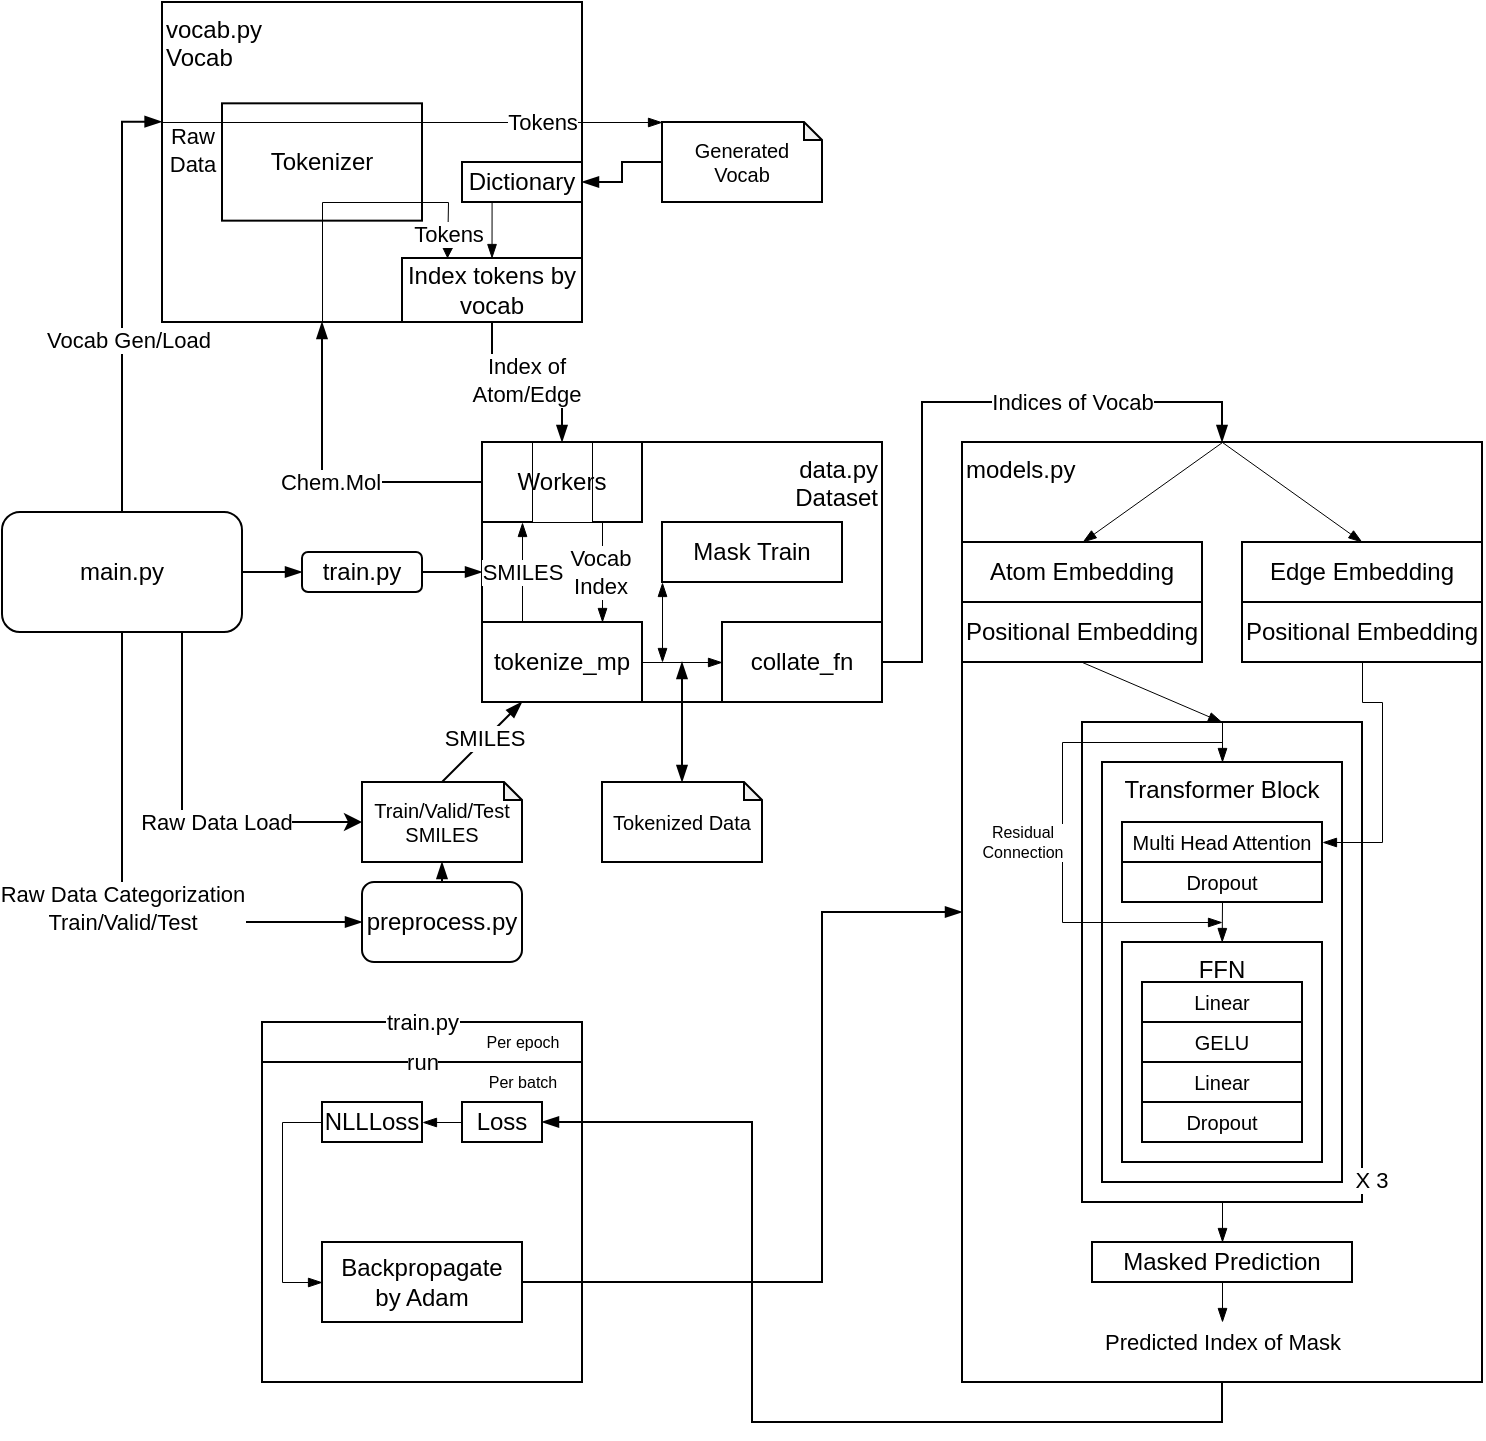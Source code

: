 <mxfile version="24.0.4" type="github">
  <diagram name="Page-1" id="P_324fa_6yjke-Muh9tB">
    <mxGraphModel dx="1114" dy="706" grid="1" gridSize="10" guides="1" tooltips="1" connect="1" arrows="1" fold="1" page="1" pageScale="1" pageWidth="850" pageHeight="1100" math="0" shadow="0">
      <root>
        <mxCell id="0" />
        <mxCell id="1" parent="0" />
        <mxCell id="LlWjDGCFj3o7en6xaWXe-5" value="models.py" style="rounded=0;whiteSpace=wrap;html=1;align=left;verticalAlign=top;horizontal=1;" parent="1" vertex="1">
          <mxGeometry x="600" y="300" width="260" height="470" as="geometry" />
        </mxCell>
        <mxCell id="F4dPGGiIWAzUhIJDrd0Z-89" value="" style="rounded=0;whiteSpace=wrap;html=1;verticalAlign=top;align=right;" vertex="1" parent="1">
          <mxGeometry x="660" y="440" width="140" height="240" as="geometry" />
        </mxCell>
        <mxCell id="F4dPGGiIWAzUhIJDrd0Z-91" value="Transformer Block" style="rounded=0;whiteSpace=wrap;html=1;verticalAlign=top;" vertex="1" parent="1">
          <mxGeometry x="670" y="460" width="120" height="210" as="geometry" />
        </mxCell>
        <mxCell id="F4dPGGiIWAzUhIJDrd0Z-64" style="edgeStyle=orthogonalEdgeStyle;rounded=0;orthogonalLoop=1;jettySize=auto;html=1;exitX=1;exitY=0.5;exitDx=0;exitDy=0;entryX=0;entryY=0.5;entryDx=0;entryDy=0;endArrow=blockThin;endFill=1;" edge="1" parent="1" source="LlWjDGCFj3o7en6xaWXe-3" target="LlWjDGCFj3o7en6xaWXe-7">
          <mxGeometry relative="1" as="geometry" />
        </mxCell>
        <mxCell id="LlWjDGCFj3o7en6xaWXe-3" value="main.py" style="rounded=1;whiteSpace=wrap;html=1;" parent="1" vertex="1">
          <mxGeometry x="120" y="335" width="120" height="60" as="geometry" />
        </mxCell>
        <mxCell id="F4dPGGiIWAzUhIJDrd0Z-77" style="rounded=0;orthogonalLoop=1;jettySize=auto;html=1;exitX=0.5;exitY=0;exitDx=0;exitDy=0;entryX=0.5;entryY=0;entryDx=0;entryDy=0;endArrow=blockThin;endFill=1;strokeWidth=0.5;" edge="1" parent="1" source="LlWjDGCFj3o7en6xaWXe-5" target="F4dPGGiIWAzUhIJDrd0Z-75">
          <mxGeometry relative="1" as="geometry" />
        </mxCell>
        <mxCell id="LlWjDGCFj3o7en6xaWXe-6" value="preprocess.py" style="rounded=1;whiteSpace=wrap;html=1;" parent="1" vertex="1">
          <mxGeometry x="300" y="520" width="80" height="40" as="geometry" />
        </mxCell>
        <mxCell id="F4dPGGiIWAzUhIJDrd0Z-65" style="edgeStyle=orthogonalEdgeStyle;rounded=0;orthogonalLoop=1;jettySize=auto;html=1;exitX=1;exitY=0.5;exitDx=0;exitDy=0;endArrow=blockThin;endFill=1;" edge="1" parent="1" source="LlWjDGCFj3o7en6xaWXe-7">
          <mxGeometry relative="1" as="geometry">
            <mxPoint x="360" y="365.034" as="targetPoint" />
          </mxGeometry>
        </mxCell>
        <mxCell id="LlWjDGCFj3o7en6xaWXe-7" value="train.py" style="rounded=1;whiteSpace=wrap;html=1;" parent="1" vertex="1">
          <mxGeometry x="270" y="355" width="60" height="20" as="geometry" />
        </mxCell>
        <mxCell id="LlWjDGCFj3o7en6xaWXe-9" value="" style="endArrow=blockThin;html=1;rounded=0;exitX=0.5;exitY=1;exitDx=0;exitDy=0;entryX=0;entryY=0.5;entryDx=0;entryDy=0;endFill=1;edgeStyle=elbowEdgeStyle;" parent="1" source="LlWjDGCFj3o7en6xaWXe-3" target="LlWjDGCFj3o7en6xaWXe-6" edge="1">
          <mxGeometry width="50" height="50" relative="1" as="geometry">
            <mxPoint x="220" y="460" as="sourcePoint" />
            <mxPoint x="270" y="410" as="targetPoint" />
            <Array as="points">
              <mxPoint x="180" y="480" />
            </Array>
          </mxGeometry>
        </mxCell>
        <mxCell id="LlWjDGCFj3o7en6xaWXe-10" value="&lt;div&gt;Raw Data Categorization&lt;/div&gt;&lt;div&gt;Train/Valid/Test&lt;br&gt;&lt;/div&gt;" style="edgeLabel;html=1;align=center;verticalAlign=middle;resizable=0;points=[];" parent="LlWjDGCFj3o7en6xaWXe-9" vertex="1" connectable="0">
          <mxGeometry x="0.039" relative="1" as="geometry">
            <mxPoint as="offset" />
          </mxGeometry>
        </mxCell>
        <mxCell id="LlWjDGCFj3o7en6xaWXe-11" value="" style="endArrow=blockThin;html=1;rounded=0;exitX=0.5;exitY=0;exitDx=0;exitDy=0;endFill=1;edgeStyle=elbowEdgeStyle;spacing=1;entryX=-0.001;entryY=0.374;entryDx=0;entryDy=0;entryPerimeter=0;" parent="1" source="LlWjDGCFj3o7en6xaWXe-3" target="LlWjDGCFj3o7en6xaWXe-8" edge="1">
          <mxGeometry width="50" height="50" relative="1" as="geometry">
            <mxPoint x="170" y="300" as="sourcePoint" />
            <mxPoint x="140" y="140" as="targetPoint" />
            <Array as="points">
              <mxPoint x="180" y="250" />
            </Array>
          </mxGeometry>
        </mxCell>
        <mxCell id="LlWjDGCFj3o7en6xaWXe-12" value="Vocab Gen/Load" style="edgeLabel;html=1;align=center;verticalAlign=middle;resizable=0;points=[];" parent="LlWjDGCFj3o7en6xaWXe-11" vertex="1" connectable="0">
          <mxGeometry y="-3" relative="1" as="geometry">
            <mxPoint y="21" as="offset" />
          </mxGeometry>
        </mxCell>
        <mxCell id="LlWjDGCFj3o7en6xaWXe-13" value="" style="endArrow=blockThin;html=1;rounded=0;exitX=0.5;exitY=0;exitDx=0;exitDy=0;entryX=0.5;entryY=1;entryDx=0;entryDy=0;entryPerimeter=0;endFill=1;" parent="1" source="LlWjDGCFj3o7en6xaWXe-6" target="LlWjDGCFj3o7en6xaWXe-15" edge="1">
          <mxGeometry width="50" height="50" relative="1" as="geometry">
            <mxPoint x="400" y="500" as="sourcePoint" />
            <mxPoint x="360" y="500" as="targetPoint" />
          </mxGeometry>
        </mxCell>
        <mxCell id="LlWjDGCFj3o7en6xaWXe-15" value="&lt;div style=&quot;font-size: 10px;&quot;&gt;&lt;font style=&quot;font-size: 10px;&quot;&gt;Train/Valid/Test&lt;br style=&quot;font-size: 10px;&quot;&gt;&lt;/font&gt;&lt;/div&gt;&lt;div style=&quot;font-size: 10px;&quot;&gt;&lt;font style=&quot;font-size: 10px;&quot;&gt;SMILES&lt;/font&gt;&lt;/div&gt;" style="shape=note;whiteSpace=wrap;html=1;backgroundOutline=1;darkOpacity=0.05;size=9;fontSize=10;" parent="1" vertex="1">
          <mxGeometry x="300" y="470" width="80" height="40" as="geometry" />
        </mxCell>
        <mxCell id="LlWjDGCFj3o7en6xaWXe-23" style="rounded=0;orthogonalLoop=1;jettySize=auto;html=1;exitX=0.5;exitY=0;exitDx=0;exitDy=0;exitPerimeter=0;entryX=0.25;entryY=1;entryDx=0;entryDy=0;endArrow=blockThin;endFill=1;" parent="1" source="LlWjDGCFj3o7en6xaWXe-15" target="LlWjDGCFj3o7en6xaWXe-27" edge="1">
          <mxGeometry relative="1" as="geometry" />
        </mxCell>
        <mxCell id="F4dPGGiIWAzUhIJDrd0Z-24" value="SMILES" style="edgeLabel;html=1;align=center;verticalAlign=middle;resizable=0;points=[];" vertex="1" connectable="0" parent="LlWjDGCFj3o7en6xaWXe-23">
          <mxGeometry x="0.079" y="1" relative="1" as="geometry">
            <mxPoint as="offset" />
          </mxGeometry>
        </mxCell>
        <mxCell id="J6uo8NXID0gWZEXgctfa-1" style="rounded=0;orthogonalLoop=1;jettySize=auto;html=1;endArrow=blockThin;endFill=1;startArrow=none;startFill=0;exitX=0;exitY=0.5;exitDx=0;exitDy=0;edgeStyle=elbowEdgeStyle;elbow=vertical;" parent="1" edge="1">
          <mxGeometry relative="1" as="geometry">
            <mxPoint x="360" y="320" as="sourcePoint" />
            <mxPoint x="280" y="240" as="targetPoint" />
            <Array as="points">
              <mxPoint x="310" y="320" />
            </Array>
          </mxGeometry>
        </mxCell>
        <mxCell id="F4dPGGiIWAzUhIJDrd0Z-39" value="Chem.Mol" style="edgeLabel;html=1;align=center;verticalAlign=middle;resizable=0;points=[];" vertex="1" connectable="0" parent="J6uo8NXID0gWZEXgctfa-1">
          <mxGeometry x="-0.623" relative="1" as="geometry">
            <mxPoint x="-46" as="offset" />
          </mxGeometry>
        </mxCell>
        <mxCell id="F4dPGGiIWAzUhIJDrd0Z-12" value="&lt;div style=&quot;font-size: 10px;&quot;&gt;Tokenized Data&lt;/div&gt;" style="shape=note;whiteSpace=wrap;html=1;backgroundOutline=1;darkOpacity=0.05;size=9;fontSize=10;" vertex="1" parent="1">
          <mxGeometry x="420" y="470" width="80" height="40" as="geometry" />
        </mxCell>
        <mxCell id="F4dPGGiIWAzUhIJDrd0Z-18" value="" style="group" vertex="1" connectable="0" parent="1">
          <mxGeometry x="360" y="300" width="200" height="130" as="geometry" />
        </mxCell>
        <mxCell id="LlWjDGCFj3o7en6xaWXe-4" value="data.py&lt;div&gt;Dataset&lt;/div&gt;" style="rounded=0;whiteSpace=wrap;html=1;horizontal=1;verticalAlign=top;glass=0;shadow=0;textShadow=0;align=right;" parent="F4dPGGiIWAzUhIJDrd0Z-18" vertex="1">
          <mxGeometry width="200" height="130" as="geometry" />
        </mxCell>
        <mxCell id="F4dPGGiIWAzUhIJDrd0Z-16" style="rounded=0;orthogonalLoop=1;jettySize=auto;html=1;exitX=1;exitY=0.5;exitDx=0;exitDy=0;entryX=0;entryY=0.5;entryDx=0;entryDy=0;endArrow=blockThin;endFill=1;strokeWidth=0.5;" edge="1" parent="F4dPGGiIWAzUhIJDrd0Z-18" source="LlWjDGCFj3o7en6xaWXe-27" target="F4dPGGiIWAzUhIJDrd0Z-15">
          <mxGeometry relative="1" as="geometry" />
        </mxCell>
        <mxCell id="LlWjDGCFj3o7en6xaWXe-27" value="tokenize_mp" style="rounded=0;whiteSpace=wrap;html=1;" parent="F4dPGGiIWAzUhIJDrd0Z-18" vertex="1">
          <mxGeometry y="90" width="80" height="40" as="geometry" />
        </mxCell>
        <mxCell id="J6uo8NXID0gWZEXgctfa-9" value="" style="endArrow=blockThin;html=1;rounded=0;exitX=0.25;exitY=0;exitDx=0;exitDy=0;entryX=0.25;entryY=1;entryDx=0;entryDy=0;endFill=1;strokeWidth=0.5;" parent="F4dPGGiIWAzUhIJDrd0Z-18" source="LlWjDGCFj3o7en6xaWXe-27" edge="1">
          <mxGeometry width="50" height="50" relative="1" as="geometry">
            <mxPoint x="30" y="80" as="sourcePoint" />
            <mxPoint x="20" y="40" as="targetPoint" />
          </mxGeometry>
        </mxCell>
        <mxCell id="F4dPGGiIWAzUhIJDrd0Z-25" value="SMILES" style="edgeLabel;html=1;align=center;verticalAlign=middle;resizable=0;points=[];" vertex="1" connectable="0" parent="J6uo8NXID0gWZEXgctfa-9">
          <mxGeometry x="0.012" relative="1" as="geometry">
            <mxPoint as="offset" />
          </mxGeometry>
        </mxCell>
        <mxCell id="J6uo8NXID0gWZEXgctfa-11" value="" style="endArrow=blockThin;html=1;rounded=0;exitX=0.75;exitY=1;exitDx=0;exitDy=0;entryX=0.75;entryY=0;entryDx=0;entryDy=0;endFill=1;strokeWidth=0.5;" parent="F4dPGGiIWAzUhIJDrd0Z-18" target="LlWjDGCFj3o7en6xaWXe-27" edge="1">
          <mxGeometry width="50" height="50" relative="1" as="geometry">
            <mxPoint x="60" y="40" as="sourcePoint" />
            <mxPoint x="60" y="90" as="targetPoint" />
          </mxGeometry>
        </mxCell>
        <mxCell id="F4dPGGiIWAzUhIJDrd0Z-35" value="Vocab&lt;div&gt;Index&lt;/div&gt;" style="edgeLabel;html=1;align=center;verticalAlign=middle;resizable=0;points=[];" vertex="1" connectable="0" parent="J6uo8NXID0gWZEXgctfa-11">
          <mxGeometry y="-1" relative="1" as="geometry">
            <mxPoint as="offset" />
          </mxGeometry>
        </mxCell>
        <mxCell id="F4dPGGiIWAzUhIJDrd0Z-15" value="collate_fn" style="rounded=0;whiteSpace=wrap;html=1;" vertex="1" parent="F4dPGGiIWAzUhIJDrd0Z-18">
          <mxGeometry x="120" y="90" width="80" height="40" as="geometry" />
        </mxCell>
        <mxCell id="F4dPGGiIWAzUhIJDrd0Z-36" value="" style="rounded=0;whiteSpace=wrap;html=1;" vertex="1" parent="F4dPGGiIWAzUhIJDrd0Z-18">
          <mxGeometry width="80" height="40" as="geometry" />
        </mxCell>
        <mxCell id="F4dPGGiIWAzUhIJDrd0Z-37" value="Workers" style="rounded=0;whiteSpace=wrap;html=1;strokeWidth=0.5;" vertex="1" parent="F4dPGGiIWAzUhIJDrd0Z-18">
          <mxGeometry x="25" width="30" height="40" as="geometry" />
        </mxCell>
        <mxCell id="F4dPGGiIWAzUhIJDrd0Z-66" value="Mask Train" style="rounded=0;whiteSpace=wrap;html=1;" vertex="1" parent="F4dPGGiIWAzUhIJDrd0Z-18">
          <mxGeometry x="90" y="40" width="90" height="30" as="geometry" />
        </mxCell>
        <mxCell id="F4dPGGiIWAzUhIJDrd0Z-14" style="rounded=0;orthogonalLoop=1;jettySize=auto;html=1;entryX=0.5;entryY=0;entryDx=0;entryDy=0;entryPerimeter=0;startArrow=blockThin;startFill=1;endArrow=blockThin;endFill=1;" edge="1" parent="1" target="F4dPGGiIWAzUhIJDrd0Z-12">
          <mxGeometry relative="1" as="geometry">
            <mxPoint x="460" y="410" as="sourcePoint" />
          </mxGeometry>
        </mxCell>
        <mxCell id="F4dPGGiIWAzUhIJDrd0Z-21" value="&lt;div style=&quot;font-size: 10px;&quot;&gt;Generated&lt;/div&gt;&lt;div style=&quot;font-size: 10px;&quot;&gt;Vocab&lt;/div&gt;" style="shape=note;whiteSpace=wrap;html=1;backgroundOutline=1;darkOpacity=0.05;size=9;fontSize=10;" vertex="1" parent="1">
          <mxGeometry x="450" y="140" width="80" height="40" as="geometry" />
        </mxCell>
        <mxCell id="F4dPGGiIWAzUhIJDrd0Z-22" style="edgeStyle=orthogonalEdgeStyle;rounded=0;orthogonalLoop=1;jettySize=auto;html=1;exitX=0.75;exitY=1;exitDx=0;exitDy=0;entryX=0;entryY=0.5;entryDx=0;entryDy=0;entryPerimeter=0;" edge="1" parent="1" source="LlWjDGCFj3o7en6xaWXe-3" target="LlWjDGCFj3o7en6xaWXe-15">
          <mxGeometry relative="1" as="geometry" />
        </mxCell>
        <mxCell id="F4dPGGiIWAzUhIJDrd0Z-23" value="Raw Data Load" style="edgeLabel;html=1;align=center;verticalAlign=middle;resizable=0;points=[];" vertex="1" connectable="0" parent="F4dPGGiIWAzUhIJDrd0Z-22">
          <mxGeometry x="0.206" relative="1" as="geometry">
            <mxPoint as="offset" />
          </mxGeometry>
        </mxCell>
        <mxCell id="F4dPGGiIWAzUhIJDrd0Z-46" value="" style="group" vertex="1" connectable="0" parent="1">
          <mxGeometry x="200" y="80" width="210" height="160" as="geometry" />
        </mxCell>
        <mxCell id="LlWjDGCFj3o7en6xaWXe-8" value="vocab.py&lt;div&gt;Vocab&lt;/div&gt;" style="rounded=0;whiteSpace=wrap;html=1;align=left;verticalAlign=top;" parent="F4dPGGiIWAzUhIJDrd0Z-46" vertex="1">
          <mxGeometry width="210" height="160" as="geometry" />
        </mxCell>
        <mxCell id="F4dPGGiIWAzUhIJDrd0Z-41" value="Tokenizer" style="rounded=0;whiteSpace=wrap;html=1;" vertex="1" parent="F4dPGGiIWAzUhIJDrd0Z-46">
          <mxGeometry x="30" y="50.667" width="100" height="58.667" as="geometry" />
        </mxCell>
        <mxCell id="F4dPGGiIWAzUhIJDrd0Z-43" value="Index tokens by vocab" style="rounded=0;whiteSpace=wrap;html=1;" vertex="1" parent="F4dPGGiIWAzUhIJDrd0Z-46">
          <mxGeometry x="120" y="128" width="90" height="32" as="geometry" />
        </mxCell>
        <mxCell id="F4dPGGiIWAzUhIJDrd0Z-45" value="" style="endArrow=blockThin;html=1;rounded=0;entryX=0;entryY=0;entryDx=0;entryDy=0;entryPerimeter=0;strokeWidth=0.5;endFill=1;" edge="1" parent="F4dPGGiIWAzUhIJDrd0Z-46">
          <mxGeometry width="50" height="50" relative="1" as="geometry">
            <mxPoint y="60" as="sourcePoint" />
            <mxPoint x="250" y="60" as="targetPoint" />
          </mxGeometry>
        </mxCell>
        <mxCell id="F4dPGGiIWAzUhIJDrd0Z-55" value="Tokens" style="edgeLabel;html=1;align=center;verticalAlign=middle;resizable=0;points=[];" vertex="1" connectable="0" parent="F4dPGGiIWAzUhIJDrd0Z-45">
          <mxGeometry x="0.437" relative="1" as="geometry">
            <mxPoint x="10" as="offset" />
          </mxGeometry>
        </mxCell>
        <mxCell id="F4dPGGiIWAzUhIJDrd0Z-63" value="Raw&lt;div&gt;Data&lt;/div&gt;" style="edgeLabel;html=1;align=center;verticalAlign=middle;resizable=0;points=[];" vertex="1" connectable="0" parent="F4dPGGiIWAzUhIJDrd0Z-45">
          <mxGeometry x="-0.87" y="1" relative="1" as="geometry">
            <mxPoint x="-2" y="15" as="offset" />
          </mxGeometry>
        </mxCell>
        <mxCell id="F4dPGGiIWAzUhIJDrd0Z-51" value="" style="endArrow=classic;html=1;rounded=0;exitX=0.381;exitY=0.999;exitDx=0;exitDy=0;exitPerimeter=0;entryX=0.25;entryY=0;entryDx=0;entryDy=0;strokeWidth=0.5;" edge="1" parent="F4dPGGiIWAzUhIJDrd0Z-46" source="LlWjDGCFj3o7en6xaWXe-8" target="F4dPGGiIWAzUhIJDrd0Z-43">
          <mxGeometry width="50" height="50" relative="1" as="geometry">
            <mxPoint x="90" y="140" as="sourcePoint" />
            <mxPoint x="140" y="90" as="targetPoint" />
            <Array as="points">
              <mxPoint x="80" y="100" />
              <mxPoint x="143" y="100" />
            </Array>
          </mxGeometry>
        </mxCell>
        <mxCell id="F4dPGGiIWAzUhIJDrd0Z-53" value="Tokens" style="edgeLabel;html=1;align=center;verticalAlign=middle;resizable=0;points=[];" vertex="1" connectable="0" parent="F4dPGGiIWAzUhIJDrd0Z-51">
          <mxGeometry x="0.84" relative="1" as="geometry">
            <mxPoint as="offset" />
          </mxGeometry>
        </mxCell>
        <mxCell id="F4dPGGiIWAzUhIJDrd0Z-59" value="" style="endArrow=blockThin;html=1;rounded=0;entryX=0.75;entryY=0;entryDx=0;entryDy=0;strokeWidth=0.5;exitX=0.893;exitY=0.625;exitDx=0;exitDy=0;exitPerimeter=0;endFill=1;" edge="1" parent="F4dPGGiIWAzUhIJDrd0Z-46">
          <mxGeometry width="50" height="50" relative="1" as="geometry">
            <mxPoint x="164.79" y="100.0" as="sourcePoint" />
            <mxPoint x="164.76" y="128" as="targetPoint" />
          </mxGeometry>
        </mxCell>
        <mxCell id="F4dPGGiIWAzUhIJDrd0Z-61" value="Dictionary" style="rounded=0;whiteSpace=wrap;html=1;" vertex="1" parent="F4dPGGiIWAzUhIJDrd0Z-46">
          <mxGeometry x="150" y="80" width="60" height="20" as="geometry" />
        </mxCell>
        <mxCell id="F4dPGGiIWAzUhIJDrd0Z-67" value="" style="endArrow=blockThin;html=1;rounded=0;entryX=0;entryY=1;entryDx=0;entryDy=0;strokeWidth=0.5;endFill=1;startArrow=blockThin;startFill=1;" edge="1" parent="F4dPGGiIWAzUhIJDrd0Z-46" target="F4dPGGiIWAzUhIJDrd0Z-66">
          <mxGeometry width="50" height="50" relative="1" as="geometry">
            <mxPoint x="250" y="330" as="sourcePoint" />
            <mxPoint x="260" y="70" as="targetPoint" />
          </mxGeometry>
        </mxCell>
        <mxCell id="F4dPGGiIWAzUhIJDrd0Z-49" style="edgeStyle=orthogonalEdgeStyle;rounded=0;orthogonalLoop=1;jettySize=auto;html=1;exitX=0;exitY=0.5;exitDx=0;exitDy=0;exitPerimeter=0;arcSize=10;entryX=1;entryY=0.5;entryDx=0;entryDy=0;endArrow=blockThin;endFill=1;" edge="1" parent="1" source="F4dPGGiIWAzUhIJDrd0Z-21" target="F4dPGGiIWAzUhIJDrd0Z-61">
          <mxGeometry relative="1" as="geometry">
            <mxPoint x="430" y="230" as="targetPoint" />
          </mxGeometry>
        </mxCell>
        <mxCell id="F4dPGGiIWAzUhIJDrd0Z-57" style="edgeStyle=orthogonalEdgeStyle;rounded=0;orthogonalLoop=1;jettySize=auto;html=1;entryX=0.5;entryY=0;entryDx=0;entryDy=0;endArrow=blockThin;endFill=1;" edge="1" parent="1" source="F4dPGGiIWAzUhIJDrd0Z-43" target="F4dPGGiIWAzUhIJDrd0Z-37">
          <mxGeometry relative="1" as="geometry" />
        </mxCell>
        <mxCell id="F4dPGGiIWAzUhIJDrd0Z-58" value="Index of&lt;div&gt;Atom/Edge&lt;/div&gt;" style="edgeLabel;html=1;align=center;verticalAlign=middle;resizable=0;points=[];" vertex="1" connectable="0" parent="F4dPGGiIWAzUhIJDrd0Z-57">
          <mxGeometry x="-0.018" y="1" relative="1" as="geometry">
            <mxPoint as="offset" />
          </mxGeometry>
        </mxCell>
        <mxCell id="F4dPGGiIWAzUhIJDrd0Z-72" style="rounded=0;orthogonalLoop=1;jettySize=auto;html=1;exitX=1;exitY=0.5;exitDx=0;exitDy=0;entryX=0.5;entryY=0;entryDx=0;entryDy=0;edgeStyle=orthogonalEdgeStyle;elbow=vertical;endArrow=blockThin;endFill=1;" edge="1" parent="1" source="F4dPGGiIWAzUhIJDrd0Z-15" target="LlWjDGCFj3o7en6xaWXe-5">
          <mxGeometry relative="1" as="geometry" />
        </mxCell>
        <mxCell id="F4dPGGiIWAzUhIJDrd0Z-80" value="Indices of Vocab" style="edgeLabel;html=1;align=center;verticalAlign=middle;resizable=0;points=[];" vertex="1" connectable="0" parent="F4dPGGiIWAzUhIJDrd0Z-72">
          <mxGeometry x="0.405" relative="1" as="geometry">
            <mxPoint as="offset" />
          </mxGeometry>
        </mxCell>
        <mxCell id="F4dPGGiIWAzUhIJDrd0Z-74" value="Atom Embedding" style="rounded=0;whiteSpace=wrap;html=1;" vertex="1" parent="1">
          <mxGeometry x="600" y="350" width="120" height="30" as="geometry" />
        </mxCell>
        <mxCell id="F4dPGGiIWAzUhIJDrd0Z-75" value="Edge Embedding" style="rounded=0;whiteSpace=wrap;html=1;" vertex="1" parent="1">
          <mxGeometry x="740" y="350" width="120" height="30" as="geometry" />
        </mxCell>
        <mxCell id="F4dPGGiIWAzUhIJDrd0Z-76" style="rounded=0;orthogonalLoop=1;jettySize=auto;html=1;exitX=0.5;exitY=0;exitDx=0;exitDy=0;entryX=0.5;entryY=0;entryDx=0;entryDy=0;endArrow=blockThin;endFill=1;strokeWidth=0.5;" edge="1" parent="1" source="LlWjDGCFj3o7en6xaWXe-5" target="F4dPGGiIWAzUhIJDrd0Z-74">
          <mxGeometry relative="1" as="geometry" />
        </mxCell>
        <mxCell id="F4dPGGiIWAzUhIJDrd0Z-83" value="Multi Head Attention" style="rounded=0;whiteSpace=wrap;html=1;fontSize=10;" vertex="1" parent="1">
          <mxGeometry x="680" y="490" width="100" height="20" as="geometry" />
        </mxCell>
        <mxCell id="F4dPGGiIWAzUhIJDrd0Z-87" style="rounded=0;orthogonalLoop=1;jettySize=auto;html=1;exitX=0.5;exitY=1;exitDx=0;exitDy=0;entryX=0.5;entryY=0;entryDx=0;entryDy=0;endArrow=blockThin;endFill=1;strokeWidth=0.5;" edge="1" parent="1" source="F4dPGGiIWAzUhIJDrd0Z-85" target="F4dPGGiIWAzUhIJDrd0Z-89">
          <mxGeometry relative="1" as="geometry" />
        </mxCell>
        <mxCell id="F4dPGGiIWAzUhIJDrd0Z-85" value="Positional Embedding" style="rounded=0;whiteSpace=wrap;html=1;" vertex="1" parent="1">
          <mxGeometry x="600" y="380" width="120" height="30" as="geometry" />
        </mxCell>
        <mxCell id="F4dPGGiIWAzUhIJDrd0Z-88" style="edgeStyle=orthogonalEdgeStyle;rounded=0;orthogonalLoop=1;jettySize=auto;html=1;exitX=0.5;exitY=1;exitDx=0;exitDy=0;entryX=1;entryY=0.5;entryDx=0;entryDy=0;endArrow=blockThin;endFill=1;strokeWidth=0.5;" edge="1" parent="1" source="F4dPGGiIWAzUhIJDrd0Z-86" target="F4dPGGiIWAzUhIJDrd0Z-83">
          <mxGeometry relative="1" as="geometry">
            <Array as="points">
              <mxPoint x="800" y="430" />
              <mxPoint x="810" y="430" />
              <mxPoint x="810" y="500" />
            </Array>
          </mxGeometry>
        </mxCell>
        <mxCell id="F4dPGGiIWAzUhIJDrd0Z-86" value="Positional Embedding" style="rounded=0;whiteSpace=wrap;html=1;" vertex="1" parent="1">
          <mxGeometry x="740" y="380" width="120" height="30" as="geometry" />
        </mxCell>
        <mxCell id="F4dPGGiIWAzUhIJDrd0Z-101" style="edgeStyle=orthogonalEdgeStyle;rounded=0;orthogonalLoop=1;jettySize=auto;html=1;exitX=0.5;exitY=1;exitDx=0;exitDy=0;endArrow=blockThin;endFill=1;strokeWidth=0.5;" edge="1" parent="1" source="F4dPGGiIWAzUhIJDrd0Z-93">
          <mxGeometry relative="1" as="geometry">
            <mxPoint x="729.857" y="550" as="targetPoint" />
          </mxGeometry>
        </mxCell>
        <mxCell id="F4dPGGiIWAzUhIJDrd0Z-93" value="Dropout" style="rounded=0;whiteSpace=wrap;html=1;fontSize=10;" vertex="1" parent="1">
          <mxGeometry x="680" y="510" width="100" height="20" as="geometry" />
        </mxCell>
        <mxCell id="F4dPGGiIWAzUhIJDrd0Z-99" value="" style="group" vertex="1" connectable="0" parent="1">
          <mxGeometry x="680" y="550" width="100" height="110" as="geometry" />
        </mxCell>
        <mxCell id="F4dPGGiIWAzUhIJDrd0Z-84" value="FFN" style="rounded=0;whiteSpace=wrap;html=1;horizontal=1;verticalAlign=top;" vertex="1" parent="F4dPGGiIWAzUhIJDrd0Z-99">
          <mxGeometry width="100" height="110" as="geometry" />
        </mxCell>
        <mxCell id="F4dPGGiIWAzUhIJDrd0Z-94" value="Linear" style="rounded=0;whiteSpace=wrap;html=1;fontSize=10;" vertex="1" parent="F4dPGGiIWAzUhIJDrd0Z-99">
          <mxGeometry x="10" y="20" width="80" height="20" as="geometry" />
        </mxCell>
        <mxCell id="F4dPGGiIWAzUhIJDrd0Z-95" value="GELU" style="rounded=0;whiteSpace=wrap;html=1;fontSize=10;" vertex="1" parent="F4dPGGiIWAzUhIJDrd0Z-99">
          <mxGeometry x="10" y="40" width="80" height="20" as="geometry" />
        </mxCell>
        <mxCell id="F4dPGGiIWAzUhIJDrd0Z-96" value="Linear" style="rounded=0;whiteSpace=wrap;html=1;fontSize=10;" vertex="1" parent="F4dPGGiIWAzUhIJDrd0Z-99">
          <mxGeometry x="10" y="60" width="80" height="20" as="geometry" />
        </mxCell>
        <mxCell id="F4dPGGiIWAzUhIJDrd0Z-97" value="Dropout" style="rounded=0;whiteSpace=wrap;html=1;fontSize=10;" vertex="1" parent="F4dPGGiIWAzUhIJDrd0Z-99">
          <mxGeometry x="10" y="80" width="80" height="20" as="geometry" />
        </mxCell>
        <mxCell id="F4dPGGiIWAzUhIJDrd0Z-105" style="edgeStyle=orthogonalEdgeStyle;rounded=0;orthogonalLoop=1;jettySize=auto;html=1;exitX=0.5;exitY=0;exitDx=0;exitDy=0;entryX=0.5;entryY=0;entryDx=0;entryDy=0;endArrow=blockThin;endFill=1;strokeWidth=0.5;" edge="1" parent="1" source="F4dPGGiIWAzUhIJDrd0Z-89" target="F4dPGGiIWAzUhIJDrd0Z-91">
          <mxGeometry relative="1" as="geometry" />
        </mxCell>
        <mxCell id="F4dPGGiIWAzUhIJDrd0Z-107" value="" style="endArrow=blockThin;html=1;rounded=0;strokeWidth=0.5;endFill=1;" edge="1" parent="1">
          <mxGeometry width="50" height="50" relative="1" as="geometry">
            <mxPoint x="730" y="450" as="sourcePoint" />
            <mxPoint x="730" y="540" as="targetPoint" />
            <Array as="points">
              <mxPoint x="650" y="450" />
              <mxPoint x="650" y="540" />
            </Array>
          </mxGeometry>
        </mxCell>
        <mxCell id="F4dPGGiIWAzUhIJDrd0Z-110" value="Residual&lt;div style=&quot;font-size: 8px;&quot;&gt;Connection&lt;/div&gt;" style="edgeLabel;html=1;align=center;verticalAlign=middle;resizable=0;points=[];fontSize=8;" vertex="1" connectable="0" parent="F4dPGGiIWAzUhIJDrd0Z-107">
          <mxGeometry relative="1" as="geometry">
            <mxPoint x="-20" y="5" as="offset" />
          </mxGeometry>
        </mxCell>
        <mxCell id="F4dPGGiIWAzUhIJDrd0Z-108" value="" style="endArrow=none;html=1;rounded=0;" edge="1" parent="1">
          <mxGeometry width="50" height="50" relative="1" as="geometry">
            <mxPoint x="800" y="670" as="sourcePoint" />
            <mxPoint x="810" y="670" as="targetPoint" />
          </mxGeometry>
        </mxCell>
        <mxCell id="F4dPGGiIWAzUhIJDrd0Z-109" value="X 3&amp;nbsp;" style="edgeLabel;html=1;align=center;verticalAlign=middle;resizable=0;points=[];" vertex="1" connectable="0" parent="F4dPGGiIWAzUhIJDrd0Z-108">
          <mxGeometry x="0.102" y="1" relative="1" as="geometry">
            <mxPoint as="offset" />
          </mxGeometry>
        </mxCell>
        <mxCell id="F4dPGGiIWAzUhIJDrd0Z-111" value="Masked Prediction" style="rounded=0;whiteSpace=wrap;html=1;" vertex="1" parent="1">
          <mxGeometry x="665" y="700" width="130" height="20" as="geometry" />
        </mxCell>
        <mxCell id="F4dPGGiIWAzUhIJDrd0Z-113" style="rounded=0;orthogonalLoop=1;jettySize=auto;html=1;exitX=0.5;exitY=1;exitDx=0;exitDy=0;endArrow=blockThin;endFill=1;strokeWidth=0.5;entryX=0.5;entryY=0;entryDx=0;entryDy=0;" edge="1" parent="1" source="F4dPGGiIWAzUhIJDrd0Z-89" target="F4dPGGiIWAzUhIJDrd0Z-111">
          <mxGeometry relative="1" as="geometry">
            <mxPoint x="727.83" y="776.86" as="targetPoint" />
            <mxPoint x="731.67" y="680" as="sourcePoint" />
          </mxGeometry>
        </mxCell>
        <mxCell id="F4dPGGiIWAzUhIJDrd0Z-114" style="rounded=0;orthogonalLoop=1;jettySize=auto;html=1;exitX=0.5;exitY=1;exitDx=0;exitDy=0;endArrow=blockThin;endFill=1;strokeWidth=0.5;" edge="1" parent="1" source="F4dPGGiIWAzUhIJDrd0Z-111">
          <mxGeometry relative="1" as="geometry">
            <mxPoint x="730" y="740" as="targetPoint" />
            <mxPoint x="733.1" y="720" as="sourcePoint" />
          </mxGeometry>
        </mxCell>
        <mxCell id="F4dPGGiIWAzUhIJDrd0Z-115" value="Predicted Index of Mask" style="edgeLabel;html=1;align=center;verticalAlign=middle;resizable=0;points=[];" vertex="1" connectable="0" parent="F4dPGGiIWAzUhIJDrd0Z-114">
          <mxGeometry x="0.512" y="-1" relative="1" as="geometry">
            <mxPoint x="1" y="15" as="offset" />
          </mxGeometry>
        </mxCell>
        <mxCell id="F4dPGGiIWAzUhIJDrd0Z-154" value="" style="group" vertex="1" connectable="0" parent="1">
          <mxGeometry x="250" y="590" width="160" height="180" as="geometry" />
        </mxCell>
        <mxCell id="F4dPGGiIWAzUhIJDrd0Z-117" value="" style="rounded=0;whiteSpace=wrap;html=1;verticalAlign=top;align=left;spacingLeft=1;" vertex="1" parent="F4dPGGiIWAzUhIJDrd0Z-154">
          <mxGeometry width="160" height="180" as="geometry" />
        </mxCell>
        <mxCell id="F4dPGGiIWAzUhIJDrd0Z-123" value="" style="endArrow=none;html=1;rounded=0;entryX=0.75;entryY=0;entryDx=0;entryDy=0;exitX=0.25;exitY=0;exitDx=0;exitDy=0;" edge="1" parent="F4dPGGiIWAzUhIJDrd0Z-154" source="F4dPGGiIWAzUhIJDrd0Z-117" target="F4dPGGiIWAzUhIJDrd0Z-117">
          <mxGeometry width="50" height="50" relative="1" as="geometry">
            <mxPoint x="20" as="sourcePoint" />
            <mxPoint x="10" as="targetPoint" />
          </mxGeometry>
        </mxCell>
        <mxCell id="F4dPGGiIWAzUhIJDrd0Z-124" value="train.py" style="edgeLabel;html=1;align=center;verticalAlign=middle;resizable=0;points=[];" vertex="1" connectable="0" parent="F4dPGGiIWAzUhIJDrd0Z-123">
          <mxGeometry relative="1" as="geometry">
            <mxPoint as="offset" />
          </mxGeometry>
        </mxCell>
        <mxCell id="F4dPGGiIWAzUhIJDrd0Z-129" value="" style="endArrow=none;html=1;rounded=0;exitX=0.448;exitY=0;exitDx=0;exitDy=0;exitPerimeter=0;entryX=0.528;entryY=0;entryDx=0;entryDy=0;entryPerimeter=0;fontSize=7;" edge="1" parent="F4dPGGiIWAzUhIJDrd0Z-154">
          <mxGeometry width="50" height="50" relative="1" as="geometry">
            <mxPoint x="117.998" y="9.78" as="sourcePoint" />
            <mxPoint x="141.998" y="9.78" as="targetPoint" />
          </mxGeometry>
        </mxCell>
        <mxCell id="F4dPGGiIWAzUhIJDrd0Z-130" value="Per epoch" style="edgeLabel;html=1;align=center;verticalAlign=middle;resizable=0;points=[];fontSize=8;" vertex="1" connectable="0" parent="F4dPGGiIWAzUhIJDrd0Z-129">
          <mxGeometry relative="1" as="geometry">
            <mxPoint as="offset" />
          </mxGeometry>
        </mxCell>
        <mxCell id="F4dPGGiIWAzUhIJDrd0Z-122" value="" style="rounded=0;whiteSpace=wrap;html=1;verticalAlign=top;align=left;" vertex="1" parent="F4dPGGiIWAzUhIJDrd0Z-154">
          <mxGeometry y="20" width="160" height="160" as="geometry" />
        </mxCell>
        <mxCell id="F4dPGGiIWAzUhIJDrd0Z-125" value="" style="endArrow=none;html=1;rounded=0;entryX=0.75;entryY=0;entryDx=0;entryDy=0;exitX=0.25;exitY=0;exitDx=0;exitDy=0;" edge="1" parent="F4dPGGiIWAzUhIJDrd0Z-154" source="F4dPGGiIWAzUhIJDrd0Z-122" target="F4dPGGiIWAzUhIJDrd0Z-122">
          <mxGeometry width="50" height="50" relative="1" as="geometry">
            <mxPoint x="10" y="20" as="sourcePoint" />
            <mxPoint x="12.803" y="20" as="targetPoint" />
          </mxGeometry>
        </mxCell>
        <mxCell id="F4dPGGiIWAzUhIJDrd0Z-126" value="run" style="edgeLabel;html=1;align=center;verticalAlign=middle;resizable=0;points=[];" vertex="1" connectable="0" parent="F4dPGGiIWAzUhIJDrd0Z-125">
          <mxGeometry relative="1" as="geometry">
            <mxPoint as="offset" />
          </mxGeometry>
        </mxCell>
        <mxCell id="F4dPGGiIWAzUhIJDrd0Z-131" value="" style="endArrow=none;html=1;rounded=0;exitX=0.448;exitY=0;exitDx=0;exitDy=0;exitPerimeter=0;entryX=0.528;entryY=0;entryDx=0;entryDy=0;entryPerimeter=0;fontSize=7;" edge="1" parent="F4dPGGiIWAzUhIJDrd0Z-154">
          <mxGeometry width="50" height="50" relative="1" as="geometry">
            <mxPoint x="117.998" y="29.78" as="sourcePoint" />
            <mxPoint x="141.998" y="29.78" as="targetPoint" />
          </mxGeometry>
        </mxCell>
        <mxCell id="F4dPGGiIWAzUhIJDrd0Z-132" value="Per batch" style="edgeLabel;html=1;align=center;verticalAlign=middle;resizable=0;points=[];fontSize=8;" vertex="1" connectable="0" parent="F4dPGGiIWAzUhIJDrd0Z-131">
          <mxGeometry relative="1" as="geometry">
            <mxPoint as="offset" />
          </mxGeometry>
        </mxCell>
        <mxCell id="F4dPGGiIWAzUhIJDrd0Z-121" value="Loss" style="rounded=0;whiteSpace=wrap;html=1;" vertex="1" parent="F4dPGGiIWAzUhIJDrd0Z-154">
          <mxGeometry x="100" y="40" width="40" height="20" as="geometry" />
        </mxCell>
        <mxCell id="F4dPGGiIWAzUhIJDrd0Z-133" style="edgeStyle=orthogonalEdgeStyle;rounded=0;orthogonalLoop=1;jettySize=auto;html=1;exitX=0;exitY=0.5;exitDx=0;exitDy=0;entryX=1;entryY=0.5;entryDx=0;entryDy=0;strokeWidth=0.5;endArrow=blockThin;endFill=1;" edge="1" parent="F4dPGGiIWAzUhIJDrd0Z-154" source="F4dPGGiIWAzUhIJDrd0Z-121" target="F4dPGGiIWAzUhIJDrd0Z-134">
          <mxGeometry relative="1" as="geometry" />
        </mxCell>
        <mxCell id="F4dPGGiIWAzUhIJDrd0Z-151" style="edgeStyle=orthogonalEdgeStyle;rounded=0;orthogonalLoop=1;jettySize=auto;html=1;exitX=0;exitY=0.5;exitDx=0;exitDy=0;entryX=0;entryY=0.5;entryDx=0;entryDy=0;strokeWidth=0.5;endArrow=blockThin;endFill=1;" edge="1" parent="F4dPGGiIWAzUhIJDrd0Z-154" source="F4dPGGiIWAzUhIJDrd0Z-134" target="F4dPGGiIWAzUhIJDrd0Z-135">
          <mxGeometry relative="1" as="geometry" />
        </mxCell>
        <mxCell id="F4dPGGiIWAzUhIJDrd0Z-134" value="NLLLoss" style="rounded=0;whiteSpace=wrap;html=1;" vertex="1" parent="F4dPGGiIWAzUhIJDrd0Z-154">
          <mxGeometry x="30" y="40" width="50" height="20" as="geometry" />
        </mxCell>
        <mxCell id="F4dPGGiIWAzUhIJDrd0Z-135" value="Backpropagate&lt;div&gt;by Adam&lt;/div&gt;" style="rounded=0;whiteSpace=wrap;html=1;" vertex="1" parent="F4dPGGiIWAzUhIJDrd0Z-154">
          <mxGeometry x="30" y="110" width="100" height="40" as="geometry" />
        </mxCell>
        <mxCell id="F4dPGGiIWAzUhIJDrd0Z-118" style="edgeStyle=orthogonalEdgeStyle;rounded=0;orthogonalLoop=1;jettySize=auto;html=1;exitX=0.5;exitY=1;exitDx=0;exitDy=0;entryX=1;entryY=0.5;entryDx=0;entryDy=0;endArrow=blockThin;endFill=1;" edge="1" parent="1" source="LlWjDGCFj3o7en6xaWXe-5" target="F4dPGGiIWAzUhIJDrd0Z-121">
          <mxGeometry relative="1" as="geometry">
            <mxPoint x="410.0" y="735" as="targetPoint" />
          </mxGeometry>
        </mxCell>
        <mxCell id="F4dPGGiIWAzUhIJDrd0Z-155" style="edgeStyle=orthogonalEdgeStyle;rounded=0;orthogonalLoop=1;jettySize=auto;html=1;exitX=1;exitY=0.5;exitDx=0;exitDy=0;entryX=0;entryY=0.5;entryDx=0;entryDy=0;endArrow=blockThin;endFill=1;" edge="1" parent="1" source="F4dPGGiIWAzUhIJDrd0Z-135" target="LlWjDGCFj3o7en6xaWXe-5">
          <mxGeometry relative="1" as="geometry">
            <Array as="points">
              <mxPoint x="530" y="720" />
              <mxPoint x="530" y="535" />
            </Array>
          </mxGeometry>
        </mxCell>
      </root>
    </mxGraphModel>
  </diagram>
</mxfile>
